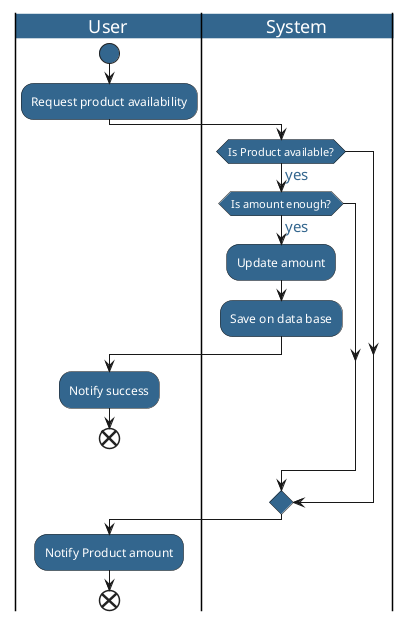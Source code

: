 @startuml
<style>
    activityDiagram {
      BackgroundColor #33668E
      FontColor #fff
    }
    arrow {
        FontColor #33668E
        FontName arial
        FontSize 15
    }
    document {
        BackgroundColor Transparent
    }
</style>

|User|
start
:Request product availability;
|System|
if (Is Product available?) is (yes) then
    if (Is amount enough?) is (yes) then
      :Update amount;
      :Save on data base;
      |User|
      :Notify success;
      end
      break
      endif
->
endif
:Notify Product amount;
end

@enduml
